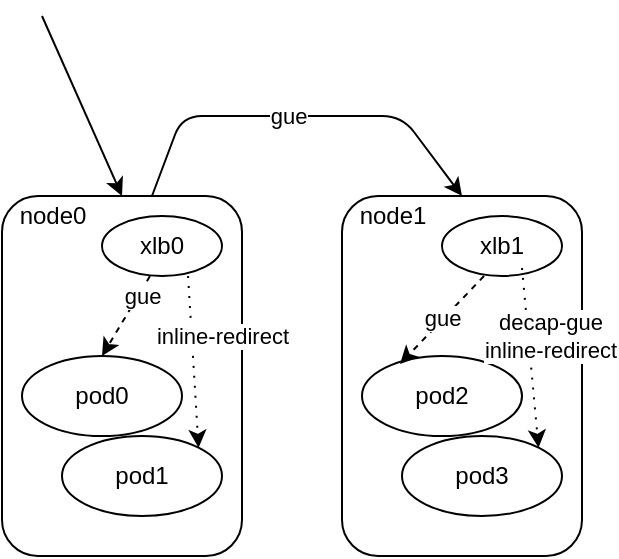 <mxfile version="13.6.2" type="github">
  <diagram id="FwXWbmaLKMIo7kmT7VMY" name="第 1 页">
    <mxGraphModel dx="1426" dy="771" grid="1" gridSize="10" guides="1" tooltips="1" connect="1" arrows="1" fold="1" page="1" pageScale="1" pageWidth="827" pageHeight="1169" math="0" shadow="0">
      <root>
        <mxCell id="0" />
        <mxCell id="1" parent="0" />
        <mxCell id="4hBfcTHhaObr2xbEyvE5-1" value="" style="rounded=1;whiteSpace=wrap;html=1;" vertex="1" parent="1">
          <mxGeometry x="150" y="200" width="120" height="180" as="geometry" />
        </mxCell>
        <mxCell id="4hBfcTHhaObr2xbEyvE5-2" value="node0" style="text;html=1;align=center;verticalAlign=middle;resizable=0;points=[];autosize=1;" vertex="1" parent="1">
          <mxGeometry x="150" y="200" width="50" height="20" as="geometry" />
        </mxCell>
        <mxCell id="4hBfcTHhaObr2xbEyvE5-3" value="" style="rounded=1;whiteSpace=wrap;html=1;" vertex="1" parent="1">
          <mxGeometry x="320" y="200" width="120" height="180" as="geometry" />
        </mxCell>
        <mxCell id="4hBfcTHhaObr2xbEyvE5-4" value="node1" style="text;html=1;align=center;verticalAlign=middle;resizable=0;points=[];autosize=1;" vertex="1" parent="1">
          <mxGeometry x="320" y="200" width="50" height="20" as="geometry" />
        </mxCell>
        <mxCell id="4hBfcTHhaObr2xbEyvE5-5" value="pod0" style="ellipse;whiteSpace=wrap;html=1;" vertex="1" parent="1">
          <mxGeometry x="160" y="280" width="80" height="40" as="geometry" />
        </mxCell>
        <mxCell id="4hBfcTHhaObr2xbEyvE5-6" value="pod1" style="ellipse;whiteSpace=wrap;html=1;" vertex="1" parent="1">
          <mxGeometry x="180" y="320" width="80" height="40" as="geometry" />
        </mxCell>
        <mxCell id="4hBfcTHhaObr2xbEyvE5-7" value="pod2" style="ellipse;whiteSpace=wrap;html=1;" vertex="1" parent="1">
          <mxGeometry x="330" y="280" width="80" height="40" as="geometry" />
        </mxCell>
        <mxCell id="4hBfcTHhaObr2xbEyvE5-8" value="pod3" style="ellipse;whiteSpace=wrap;html=1;" vertex="1" parent="1">
          <mxGeometry x="350" y="320" width="80" height="40" as="geometry" />
        </mxCell>
        <mxCell id="4hBfcTHhaObr2xbEyvE5-9" value="xlb0" style="ellipse;whiteSpace=wrap;html=1;" vertex="1" parent="1">
          <mxGeometry x="200" y="210" width="60" height="30" as="geometry" />
        </mxCell>
        <mxCell id="4hBfcTHhaObr2xbEyvE5-10" value="xlb1" style="ellipse;whiteSpace=wrap;html=1;" vertex="1" parent="1">
          <mxGeometry x="370" y="210" width="60" height="30" as="geometry" />
        </mxCell>
        <mxCell id="4hBfcTHhaObr2xbEyvE5-11" value="" style="endArrow=classic;html=1;entryX=0.5;entryY=0;entryDx=0;entryDy=0;" edge="1" parent="1" target="4hBfcTHhaObr2xbEyvE5-1">
          <mxGeometry width="50" height="50" relative="1" as="geometry">
            <mxPoint x="170" y="110" as="sourcePoint" />
            <mxPoint x="440" y="370" as="targetPoint" />
          </mxGeometry>
        </mxCell>
        <mxCell id="4hBfcTHhaObr2xbEyvE5-12" value="" style="endArrow=classic;html=1;entryX=0.5;entryY=0;entryDx=0;entryDy=0;dashed=1;exitX=0.4;exitY=1;exitDx=0;exitDy=0;exitPerimeter=0;" edge="1" parent="1" source="4hBfcTHhaObr2xbEyvE5-9" target="4hBfcTHhaObr2xbEyvE5-5">
          <mxGeometry width="50" height="50" relative="1" as="geometry">
            <mxPoint x="210" y="260" as="sourcePoint" />
            <mxPoint x="250" y="350" as="targetPoint" />
          </mxGeometry>
        </mxCell>
        <mxCell id="4hBfcTHhaObr2xbEyvE5-17" value="gue" style="edgeLabel;html=1;align=center;verticalAlign=middle;resizable=0;points=[];" vertex="1" connectable="0" parent="4hBfcTHhaObr2xbEyvE5-12">
          <mxGeometry x="-0.096" relative="1" as="geometry">
            <mxPoint x="6.8" y="-8.01" as="offset" />
          </mxGeometry>
        </mxCell>
        <mxCell id="4hBfcTHhaObr2xbEyvE5-13" value="" style="endArrow=classic;html=1;entryX=0.5;entryY=0;entryDx=0;entryDy=0;" edge="1" parent="1" target="4hBfcTHhaObr2xbEyvE5-3">
          <mxGeometry width="50" height="50" relative="1" as="geometry">
            <mxPoint x="225" y="200" as="sourcePoint" />
            <mxPoint x="220" y="210" as="targetPoint" />
            <Array as="points">
              <mxPoint x="240" y="160" />
              <mxPoint x="350" y="160" />
            </Array>
          </mxGeometry>
        </mxCell>
        <mxCell id="4hBfcTHhaObr2xbEyvE5-19" value="gue" style="edgeLabel;html=1;align=center;verticalAlign=middle;resizable=0;points=[];" vertex="1" connectable="0" parent="4hBfcTHhaObr2xbEyvE5-13">
          <mxGeometry x="-0.056" relative="1" as="geometry">
            <mxPoint as="offset" />
          </mxGeometry>
        </mxCell>
        <mxCell id="4hBfcTHhaObr2xbEyvE5-15" value="" style="endArrow=classic;html=1;entryX=1;entryY=0;entryDx=0;entryDy=0;dashed=1;exitX=0.717;exitY=1;exitDx=0;exitDy=0;exitPerimeter=0;dashPattern=1 4;" edge="1" parent="1" source="4hBfcTHhaObr2xbEyvE5-9" target="4hBfcTHhaObr2xbEyvE5-6">
          <mxGeometry width="50" height="50" relative="1" as="geometry">
            <mxPoint x="234" y="250" as="sourcePoint" />
            <mxPoint x="210" y="290" as="targetPoint" />
          </mxGeometry>
        </mxCell>
        <mxCell id="4hBfcTHhaObr2xbEyvE5-18" value="inline-redirect" style="edgeLabel;html=1;align=center;verticalAlign=middle;resizable=0;points=[];" vertex="1" connectable="0" parent="4hBfcTHhaObr2xbEyvE5-15">
          <mxGeometry x="-0.089" y="2" relative="1" as="geometry">
            <mxPoint x="12.6" y="-8.8" as="offset" />
          </mxGeometry>
        </mxCell>
        <mxCell id="4hBfcTHhaObr2xbEyvE5-20" value="" style="endArrow=classic;html=1;entryX=1;entryY=0;entryDx=0;entryDy=0;dashed=1;dashPattern=1 4;" edge="1" parent="1" target="4hBfcTHhaObr2xbEyvE5-8">
          <mxGeometry width="50" height="50" relative="1" as="geometry">
            <mxPoint x="410" y="236" as="sourcePoint" />
            <mxPoint x="402.634" y="325.858" as="targetPoint" />
          </mxGeometry>
        </mxCell>
        <mxCell id="4hBfcTHhaObr2xbEyvE5-21" value="decap-gue&lt;br&gt;inline-redirect" style="edgeLabel;html=1;align=center;verticalAlign=middle;resizable=0;points=[];" vertex="1" connectable="0" parent="4hBfcTHhaObr2xbEyvE5-20">
          <mxGeometry x="-0.089" y="2" relative="1" as="geometry">
            <mxPoint x="8.12" y="-6.65" as="offset" />
          </mxGeometry>
        </mxCell>
        <mxCell id="4hBfcTHhaObr2xbEyvE5-24" value="" style="endArrow=classic;html=1;entryX=0.238;entryY=0.1;entryDx=0;entryDy=0;dashed=1;exitX=0.35;exitY=1;exitDx=0;exitDy=0;exitPerimeter=0;entryPerimeter=0;" edge="1" parent="1" source="4hBfcTHhaObr2xbEyvE5-10" target="4hBfcTHhaObr2xbEyvE5-7">
          <mxGeometry width="50" height="50" relative="1" as="geometry">
            <mxPoint x="234" y="250" as="sourcePoint" />
            <mxPoint x="210" y="290" as="targetPoint" />
          </mxGeometry>
        </mxCell>
        <mxCell id="4hBfcTHhaObr2xbEyvE5-25" value="gue" style="edgeLabel;html=1;align=center;verticalAlign=middle;resizable=0;points=[];" vertex="1" connectable="0" parent="4hBfcTHhaObr2xbEyvE5-24">
          <mxGeometry x="-0.096" relative="1" as="geometry">
            <mxPoint x="-2.37" y="0.46" as="offset" />
          </mxGeometry>
        </mxCell>
      </root>
    </mxGraphModel>
  </diagram>
</mxfile>
